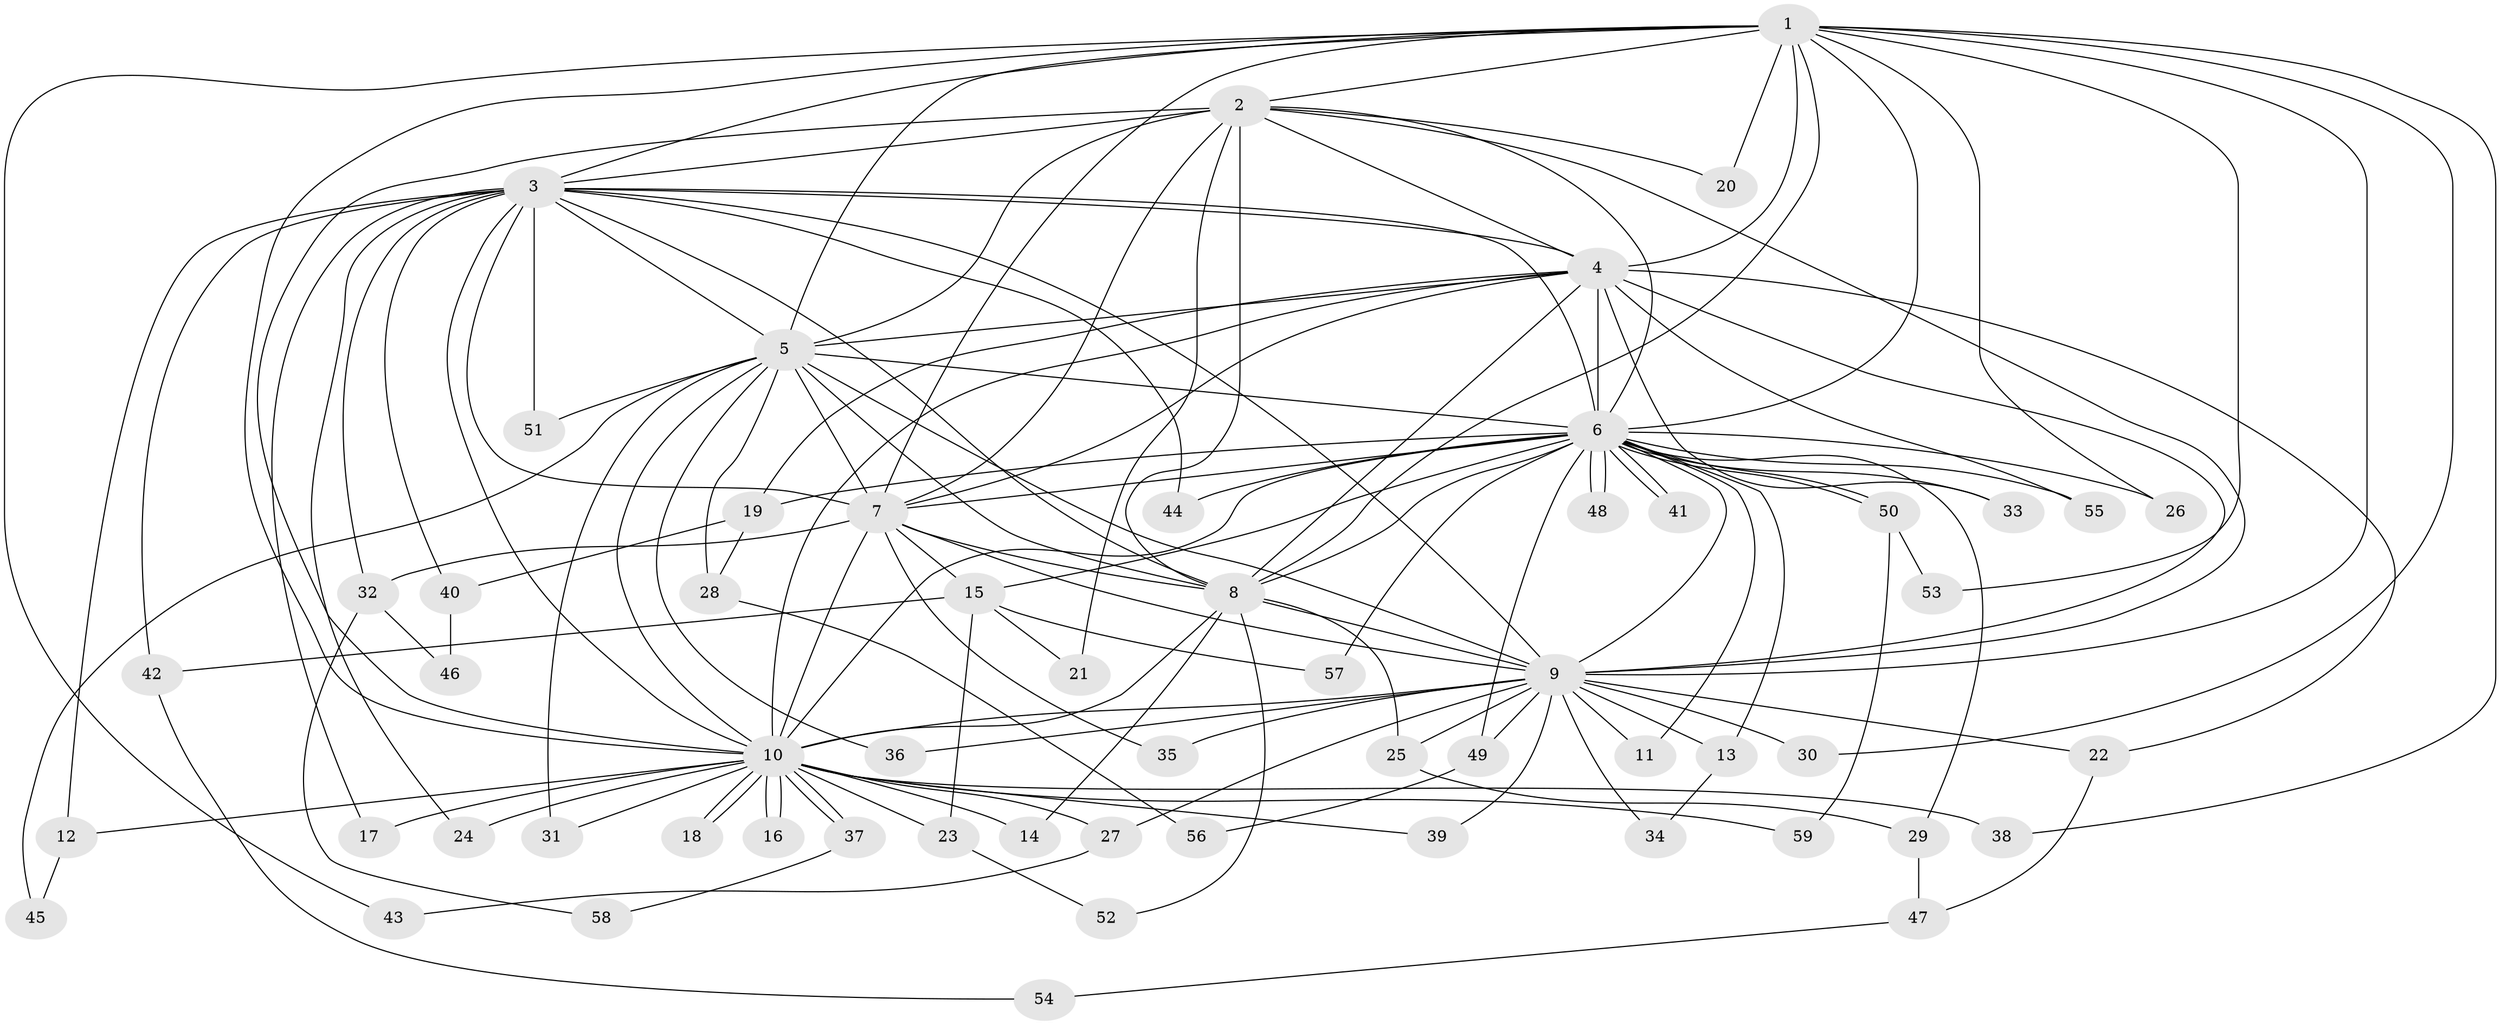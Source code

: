 // Generated by graph-tools (version 1.1) at 2025/25/03/09/25 03:25:39]
// undirected, 59 vertices, 143 edges
graph export_dot {
graph [start="1"]
  node [color=gray90,style=filled];
  1;
  2;
  3;
  4;
  5;
  6;
  7;
  8;
  9;
  10;
  11;
  12;
  13;
  14;
  15;
  16;
  17;
  18;
  19;
  20;
  21;
  22;
  23;
  24;
  25;
  26;
  27;
  28;
  29;
  30;
  31;
  32;
  33;
  34;
  35;
  36;
  37;
  38;
  39;
  40;
  41;
  42;
  43;
  44;
  45;
  46;
  47;
  48;
  49;
  50;
  51;
  52;
  53;
  54;
  55;
  56;
  57;
  58;
  59;
  1 -- 2;
  1 -- 3;
  1 -- 4;
  1 -- 5;
  1 -- 6;
  1 -- 7;
  1 -- 8;
  1 -- 9;
  1 -- 10;
  1 -- 20;
  1 -- 26;
  1 -- 30;
  1 -- 38;
  1 -- 43;
  1 -- 53;
  2 -- 3;
  2 -- 4;
  2 -- 5;
  2 -- 6;
  2 -- 7;
  2 -- 8;
  2 -- 9;
  2 -- 10;
  2 -- 20;
  2 -- 21;
  3 -- 4;
  3 -- 5;
  3 -- 6;
  3 -- 7;
  3 -- 8;
  3 -- 9;
  3 -- 10;
  3 -- 12;
  3 -- 17;
  3 -- 24;
  3 -- 32;
  3 -- 40;
  3 -- 42;
  3 -- 44;
  3 -- 51;
  4 -- 5;
  4 -- 6;
  4 -- 7;
  4 -- 8;
  4 -- 9;
  4 -- 10;
  4 -- 19;
  4 -- 22;
  4 -- 33;
  4 -- 55;
  5 -- 6;
  5 -- 7;
  5 -- 8;
  5 -- 9;
  5 -- 10;
  5 -- 28;
  5 -- 31;
  5 -- 36;
  5 -- 45;
  5 -- 51;
  6 -- 7;
  6 -- 8;
  6 -- 9;
  6 -- 10;
  6 -- 11;
  6 -- 13;
  6 -- 15;
  6 -- 19;
  6 -- 26;
  6 -- 29;
  6 -- 33;
  6 -- 41;
  6 -- 41;
  6 -- 44;
  6 -- 48;
  6 -- 48;
  6 -- 49;
  6 -- 50;
  6 -- 50;
  6 -- 55;
  6 -- 57;
  7 -- 8;
  7 -- 9;
  7 -- 10;
  7 -- 15;
  7 -- 32;
  7 -- 35;
  8 -- 9;
  8 -- 10;
  8 -- 14;
  8 -- 25;
  8 -- 52;
  9 -- 10;
  9 -- 11;
  9 -- 13;
  9 -- 22;
  9 -- 25;
  9 -- 27;
  9 -- 30;
  9 -- 34;
  9 -- 35;
  9 -- 36;
  9 -- 39;
  9 -- 49;
  10 -- 12;
  10 -- 14;
  10 -- 16;
  10 -- 16;
  10 -- 17;
  10 -- 18;
  10 -- 18;
  10 -- 23;
  10 -- 24;
  10 -- 27;
  10 -- 31;
  10 -- 37;
  10 -- 37;
  10 -- 38;
  10 -- 39;
  10 -- 59;
  12 -- 45;
  13 -- 34;
  15 -- 21;
  15 -- 23;
  15 -- 42;
  15 -- 57;
  19 -- 28;
  19 -- 40;
  22 -- 47;
  23 -- 52;
  25 -- 29;
  27 -- 43;
  28 -- 56;
  29 -- 47;
  32 -- 46;
  32 -- 58;
  37 -- 58;
  40 -- 46;
  42 -- 54;
  47 -- 54;
  49 -- 56;
  50 -- 53;
  50 -- 59;
}
